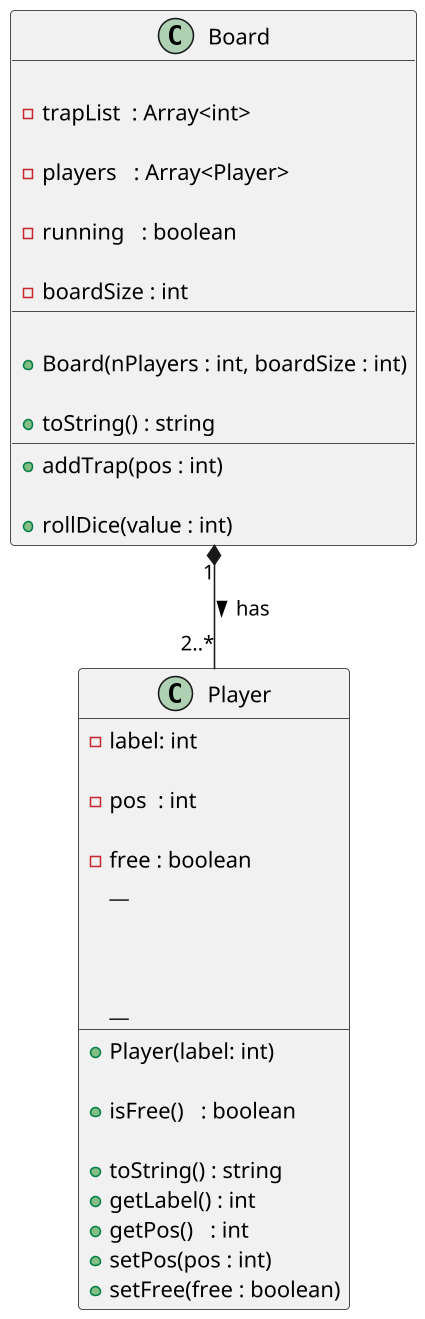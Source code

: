'--
@startuml

skinparam defaultFontName Hasklig
skinparam dpi 150
'==
  class Player {

    ' numero do jogador
    - label: int  

    ' posição dele no tabuleiro
    - pos  : int

    ' se ele poderá andar no proximo roll ou ainda esta preso
    - free : boolean
    __

    ' inicialize o jogador
    + Player(label: int)

    ' retorna this.free
    + isFree()   : boolean

    + toString() : string
    __
    + getLabel() : int
    + getPos()   : int
    + setPos(pos : int)
    + setFree(free : boolean)
  }

  class Board {
    
    ' lista com as posições do tabuleiro que tem armadilhas
    - trapList  : Array<int>

    ' lista com os jogadores
    - players   : Array<Player>

    ' se o jogo ainda esta acontecendo ou ja acabou
    - running   : boolean

    ' o tamanho do tabuleiro
    - boardSize : int
    __
    
    ' inicialize o tabuleiro
    ' crie uma lista vazia para as armadilhas
    ' crie uma lista vazia para os jogadores
    ' faça um laço criando os jogadores e adicionado à lista de jogadores
    ' inicialize o tamanho do tabuleiro em boardSize + 1
    ' pois o tabuleiro começa em 0
    + Board(nPlayers : int, boardSize : int)

    ' imprime o tabuleiro
    + toString() : string
    __
    ' adiciona uma armadilha na posição pos
    ' trapList.push(pos)
    + addTrap(pos : int)

    ' faz toda a lógica da jogada
    ' verifique se o jogo ainda está em andamento
    ' pegue o primeiro jogador
    ' se ele estiver preso
    '   veja se a jogada é par e liberta ele
    ' se ele estiver livre
    '   faça ele andar
    '   veja se ele caiu em uma armadilha
    '   ou se ele chegou no final do tabuleiro
    ' mande o player par o fim da lista de jogadores
    + rollDice(value : int)
  }
'--
Board "1" *--  "2..*" Player : > has
@enduml
